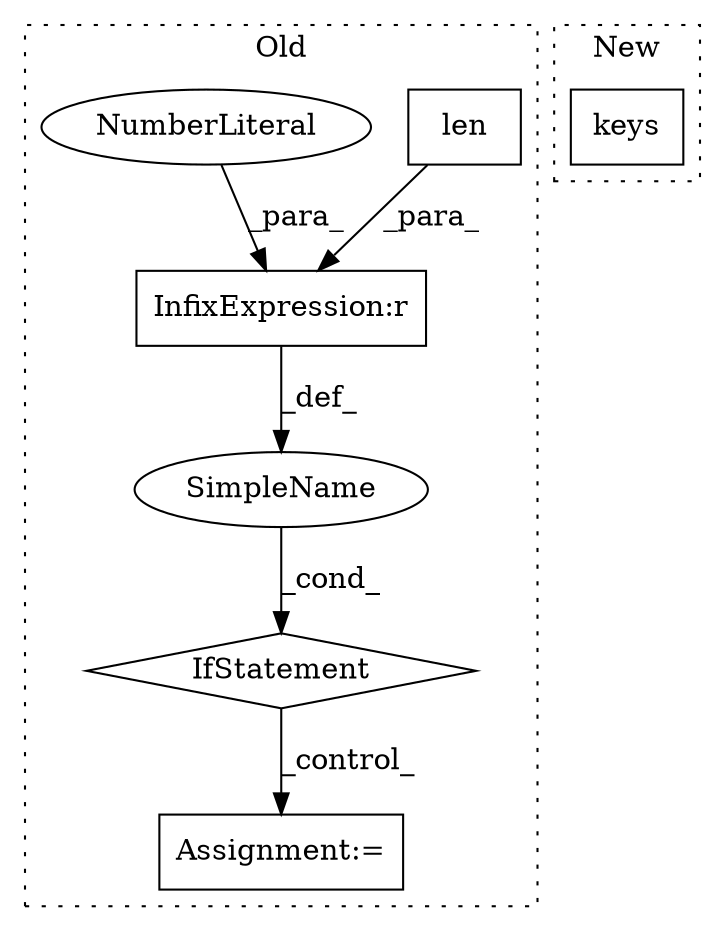 digraph G {
subgraph cluster0 {
1 [label="len" a="32" s="1823,1835" l="4,1" shape="box"];
3 [label="IfStatement" a="25" s="1819,1841" l="4,2" shape="diamond"];
4 [label="Assignment:=" a="7" s="1960" l="1" shape="box"];
5 [label="SimpleName" a="42" s="" l="" shape="ellipse"];
6 [label="InfixExpression:r" a="27" s="1836" l="4" shape="box"];
7 [label="NumberLiteral" a="34" s="1840" l="1" shape="ellipse"];
label = "Old";
style="dotted";
}
subgraph cluster1 {
2 [label="keys" a="32" s="1775" l="6" shape="box"];
label = "New";
style="dotted";
}
1 -> 6 [label="_para_"];
3 -> 4 [label="_control_"];
5 -> 3 [label="_cond_"];
6 -> 5 [label="_def_"];
7 -> 6 [label="_para_"];
}